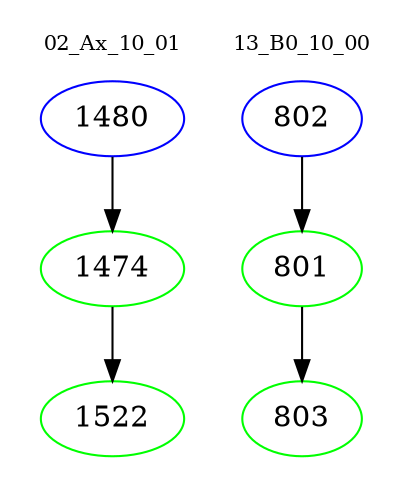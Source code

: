 digraph{
subgraph cluster_0 {
color = white
label = "02_Ax_10_01";
fontsize=10;
T0_1480 [label="1480", color="blue"]
T0_1480 -> T0_1474 [color="black"]
T0_1474 [label="1474", color="green"]
T0_1474 -> T0_1522 [color="black"]
T0_1522 [label="1522", color="green"]
}
subgraph cluster_1 {
color = white
label = "13_B0_10_00";
fontsize=10;
T1_802 [label="802", color="blue"]
T1_802 -> T1_801 [color="black"]
T1_801 [label="801", color="green"]
T1_801 -> T1_803 [color="black"]
T1_803 [label="803", color="green"]
}
}
